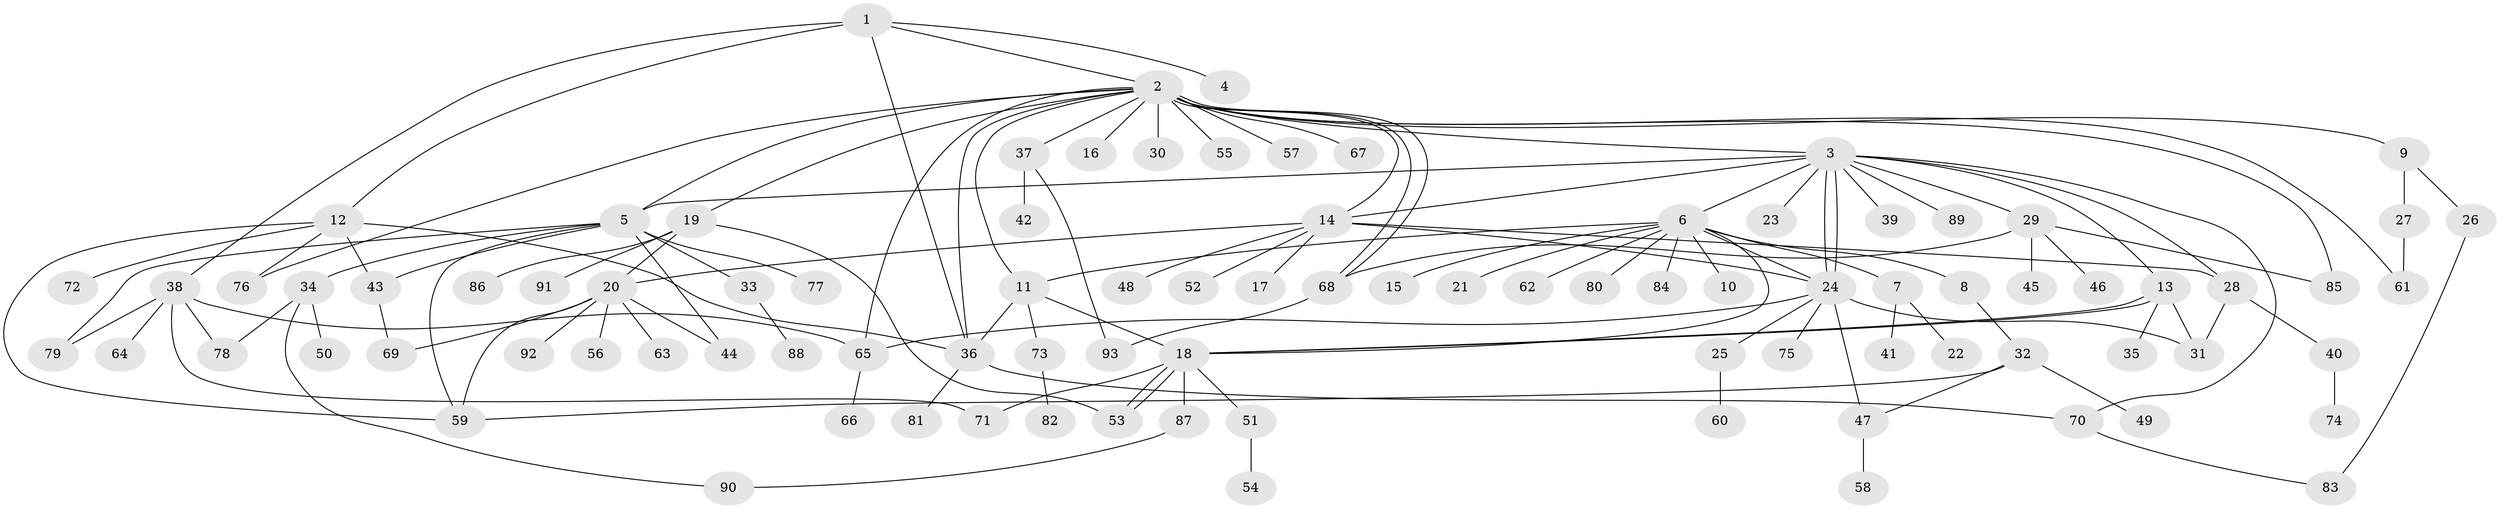 // Generated by graph-tools (version 1.1) at 2025/14/03/09/25 04:14:44]
// undirected, 93 vertices, 131 edges
graph export_dot {
graph [start="1"]
  node [color=gray90,style=filled];
  1;
  2;
  3;
  4;
  5;
  6;
  7;
  8;
  9;
  10;
  11;
  12;
  13;
  14;
  15;
  16;
  17;
  18;
  19;
  20;
  21;
  22;
  23;
  24;
  25;
  26;
  27;
  28;
  29;
  30;
  31;
  32;
  33;
  34;
  35;
  36;
  37;
  38;
  39;
  40;
  41;
  42;
  43;
  44;
  45;
  46;
  47;
  48;
  49;
  50;
  51;
  52;
  53;
  54;
  55;
  56;
  57;
  58;
  59;
  60;
  61;
  62;
  63;
  64;
  65;
  66;
  67;
  68;
  69;
  70;
  71;
  72;
  73;
  74;
  75;
  76;
  77;
  78;
  79;
  80;
  81;
  82;
  83;
  84;
  85;
  86;
  87;
  88;
  89;
  90;
  91;
  92;
  93;
  1 -- 2;
  1 -- 4;
  1 -- 12;
  1 -- 36;
  1 -- 38;
  2 -- 3;
  2 -- 5;
  2 -- 9;
  2 -- 11;
  2 -- 14;
  2 -- 16;
  2 -- 19;
  2 -- 30;
  2 -- 36;
  2 -- 37;
  2 -- 55;
  2 -- 57;
  2 -- 61;
  2 -- 65;
  2 -- 67;
  2 -- 68;
  2 -- 68;
  2 -- 76;
  2 -- 85;
  3 -- 5;
  3 -- 6;
  3 -- 13;
  3 -- 14;
  3 -- 23;
  3 -- 24;
  3 -- 24;
  3 -- 28;
  3 -- 29;
  3 -- 39;
  3 -- 70;
  3 -- 89;
  5 -- 33;
  5 -- 34;
  5 -- 43;
  5 -- 44;
  5 -- 59;
  5 -- 77;
  5 -- 79;
  6 -- 7;
  6 -- 8;
  6 -- 10;
  6 -- 11;
  6 -- 15;
  6 -- 18;
  6 -- 21;
  6 -- 24;
  6 -- 62;
  6 -- 80;
  6 -- 84;
  7 -- 22;
  7 -- 41;
  8 -- 32;
  9 -- 26;
  9 -- 27;
  11 -- 18;
  11 -- 36;
  11 -- 73;
  12 -- 36;
  12 -- 43;
  12 -- 59;
  12 -- 72;
  12 -- 76;
  13 -- 18;
  13 -- 18;
  13 -- 31;
  13 -- 35;
  14 -- 17;
  14 -- 20;
  14 -- 24;
  14 -- 28;
  14 -- 48;
  14 -- 52;
  18 -- 51;
  18 -- 53;
  18 -- 53;
  18 -- 71;
  18 -- 87;
  19 -- 20;
  19 -- 53;
  19 -- 86;
  19 -- 91;
  20 -- 44;
  20 -- 56;
  20 -- 59;
  20 -- 63;
  20 -- 69;
  20 -- 92;
  24 -- 25;
  24 -- 31;
  24 -- 47;
  24 -- 65;
  24 -- 75;
  25 -- 60;
  26 -- 83;
  27 -- 61;
  28 -- 31;
  28 -- 40;
  29 -- 45;
  29 -- 46;
  29 -- 68;
  29 -- 85;
  32 -- 47;
  32 -- 49;
  32 -- 59;
  33 -- 88;
  34 -- 50;
  34 -- 78;
  34 -- 90;
  36 -- 70;
  36 -- 81;
  37 -- 42;
  37 -- 93;
  38 -- 64;
  38 -- 65;
  38 -- 71;
  38 -- 78;
  38 -- 79;
  40 -- 74;
  43 -- 69;
  47 -- 58;
  51 -- 54;
  65 -- 66;
  68 -- 93;
  70 -- 83;
  73 -- 82;
  87 -- 90;
}
